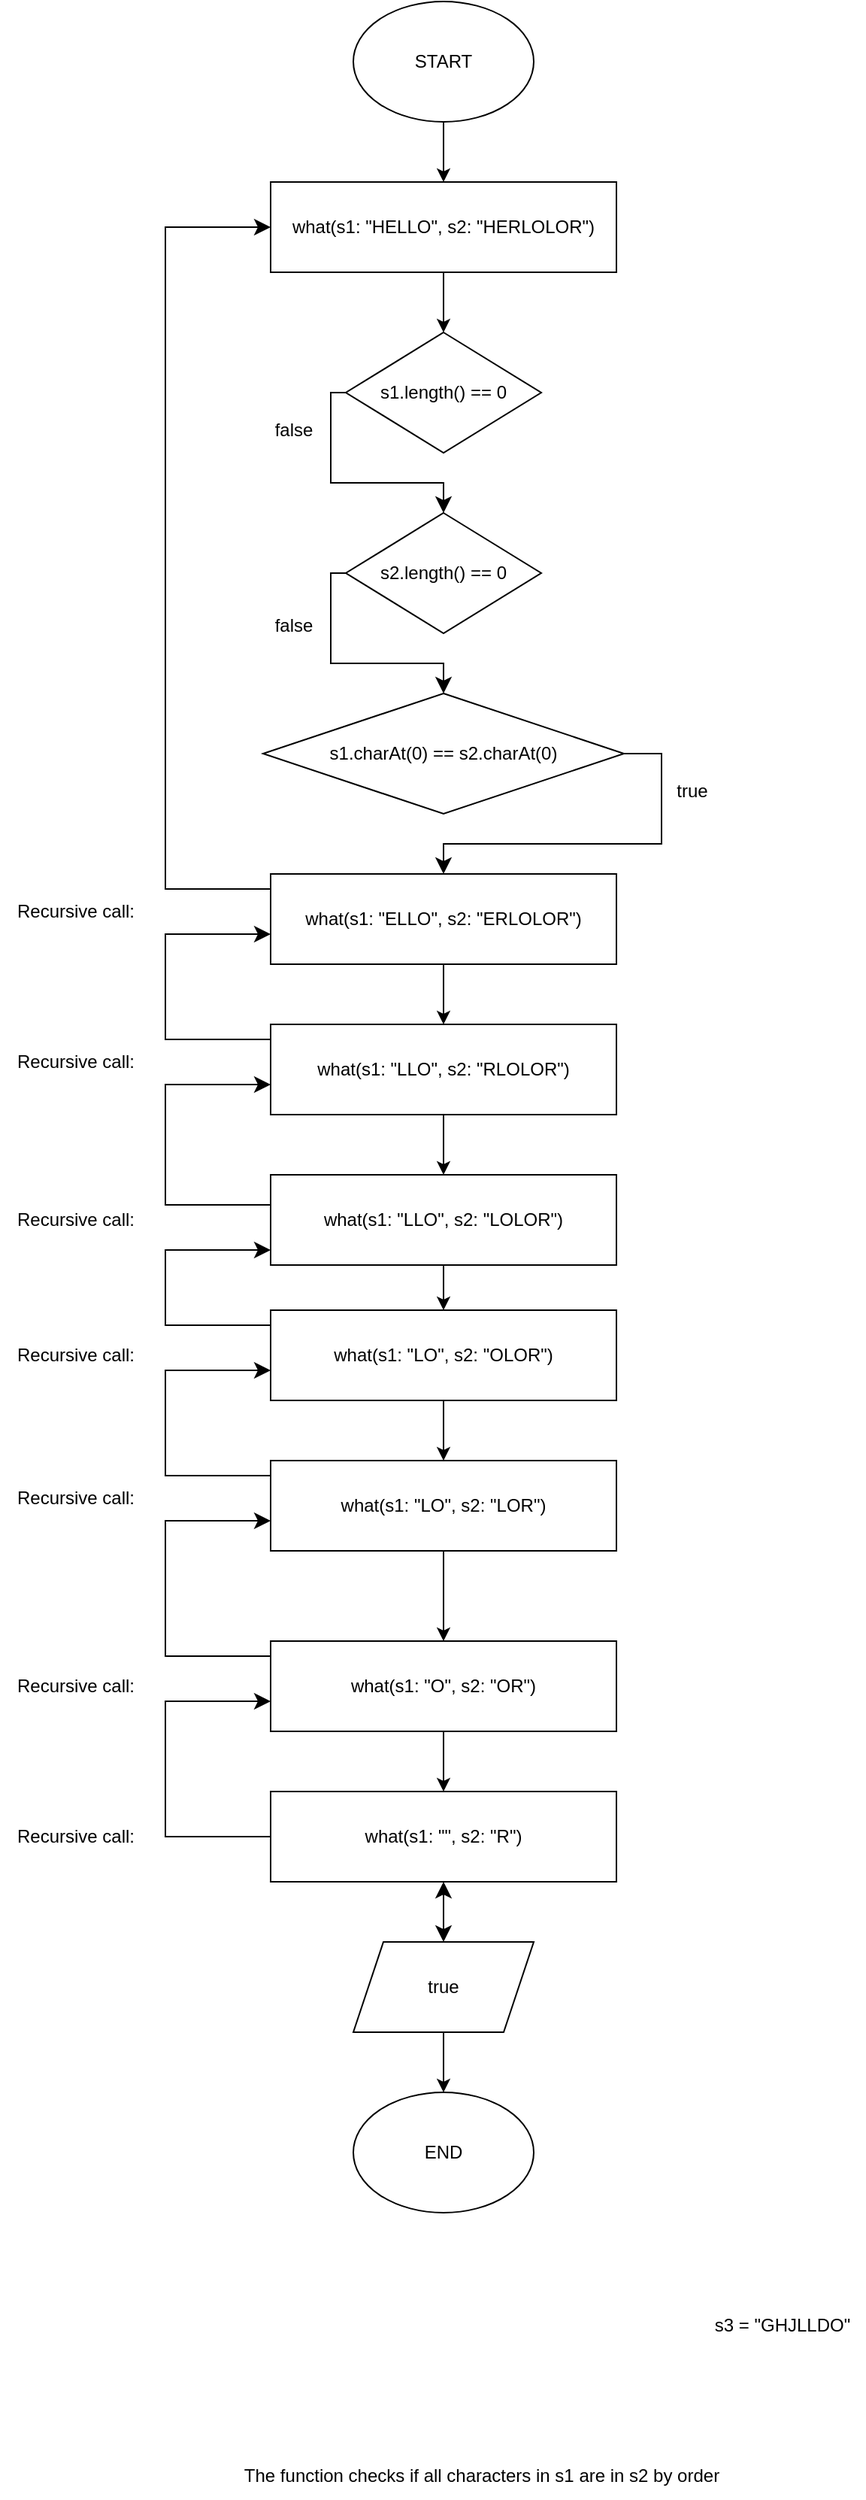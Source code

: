 <mxfile>
    <diagram id="GkYI1mCaU7_gKp35YJhw" name="Page-1">
        <mxGraphModel dx="1448" dy="585" grid="1" gridSize="10" guides="1" tooltips="1" connect="1" arrows="1" fold="1" page="1" pageScale="1" pageWidth="850" pageHeight="1100" math="0" shadow="0">
            <root>
                <mxCell id="0"/>
                <mxCell id="1" parent="0"/>
                <mxCell id="5" style="edgeStyle=none;html=1;" edge="1" parent="1" source="2" target="3">
                    <mxGeometry relative="1" as="geometry"/>
                </mxCell>
                <mxCell id="2" value="START" style="ellipse;whiteSpace=wrap;html=1;" vertex="1" parent="1">
                    <mxGeometry x="365" y="40" width="120" height="80" as="geometry"/>
                </mxCell>
                <mxCell id="7" style="edgeStyle=none;html=1;" edge="1" parent="1" source="3" target="6">
                    <mxGeometry relative="1" as="geometry"/>
                </mxCell>
                <mxCell id="3" value="what(s1: &quot;HELLO&quot;, s2: &quot;HERLOLOR&quot;)" style="whiteSpace=wrap;html=1;" vertex="1" parent="1">
                    <mxGeometry x="310" y="160" width="230" height="60" as="geometry"/>
                </mxCell>
                <mxCell id="6" value="s1.length() == 0" style="rhombus;whiteSpace=wrap;html=1;" vertex="1" parent="1">
                    <mxGeometry x="360" y="260" width="130" height="80" as="geometry"/>
                </mxCell>
                <mxCell id="8" value="false" style="text;html=1;align=center;verticalAlign=middle;resizable=0;points=[];autosize=1;strokeColor=none;fillColor=none;" vertex="1" parent="1">
                    <mxGeometry x="300" y="310" width="50" height="30" as="geometry"/>
                </mxCell>
                <mxCell id="9" value="s2.length() == 0" style="rhombus;whiteSpace=wrap;html=1;" vertex="1" parent="1">
                    <mxGeometry x="360" y="380" width="130" height="80" as="geometry"/>
                </mxCell>
                <mxCell id="10" value="" style="edgeStyle=segmentEdgeStyle;endArrow=classic;html=1;curved=0;rounded=0;endSize=8;startSize=8;sourcePerimeterSpacing=0;targetPerimeterSpacing=0;" edge="1" parent="1" source="6" target="9">
                    <mxGeometry width="100" relative="1" as="geometry">
                        <mxPoint x="390" y="390" as="sourcePoint"/>
                        <mxPoint x="490" y="430" as="targetPoint"/>
                        <Array as="points">
                            <mxPoint x="350" y="300"/>
                            <mxPoint x="350" y="360"/>
                            <mxPoint x="425" y="360"/>
                        </Array>
                    </mxGeometry>
                </mxCell>
                <mxCell id="11" value="" style="edgeStyle=segmentEdgeStyle;endArrow=classic;html=1;curved=0;rounded=0;endSize=8;startSize=8;sourcePerimeterSpacing=0;targetPerimeterSpacing=0;" edge="1" parent="1">
                    <mxGeometry width="100" relative="1" as="geometry">
                        <mxPoint x="360" y="420" as="sourcePoint"/>
                        <mxPoint x="425" y="500" as="targetPoint"/>
                        <Array as="points">
                            <mxPoint x="350" y="420"/>
                            <mxPoint x="350" y="480"/>
                            <mxPoint x="425" y="480"/>
                        </Array>
                    </mxGeometry>
                </mxCell>
                <mxCell id="12" value="false" style="text;html=1;align=center;verticalAlign=middle;resizable=0;points=[];autosize=1;strokeColor=none;fillColor=none;" vertex="1" parent="1">
                    <mxGeometry x="300" y="440" width="50" height="30" as="geometry"/>
                </mxCell>
                <mxCell id="13" value="s1.charAt(0) == s2.charAt(0)" style="rhombus;whiteSpace=wrap;html=1;" vertex="1" parent="1">
                    <mxGeometry x="305" y="500" width="240" height="80" as="geometry"/>
                </mxCell>
                <mxCell id="14" value="" style="edgeStyle=segmentEdgeStyle;endArrow=classic;html=1;curved=0;rounded=0;endSize=8;startSize=8;sourcePerimeterSpacing=0;targetPerimeterSpacing=0;" edge="1" parent="1" source="13" target="15">
                    <mxGeometry width="100" relative="1" as="geometry">
                        <mxPoint x="570" y="540" as="sourcePoint"/>
                        <mxPoint x="635" y="620" as="targetPoint"/>
                        <Array as="points">
                            <mxPoint x="570" y="540"/>
                            <mxPoint x="570" y="600"/>
                            <mxPoint x="425" y="600"/>
                        </Array>
                    </mxGeometry>
                </mxCell>
                <mxCell id="18" style="edgeStyle=none;html=1;" edge="1" parent="1" source="15" target="17">
                    <mxGeometry relative="1" as="geometry"/>
                </mxCell>
                <mxCell id="15" value="what(s1: &quot;ELLO&quot;, s2: &quot;ERLOLOR&quot;)" style="whiteSpace=wrap;html=1;" vertex="1" parent="1">
                    <mxGeometry x="310" y="620" width="230" height="60" as="geometry"/>
                </mxCell>
                <mxCell id="16" value="true" style="text;html=1;align=center;verticalAlign=middle;resizable=0;points=[];autosize=1;strokeColor=none;fillColor=none;" vertex="1" parent="1">
                    <mxGeometry x="570" y="550" width="40" height="30" as="geometry"/>
                </mxCell>
                <mxCell id="20" style="edgeStyle=none;html=1;" edge="1" parent="1" source="17" target="19">
                    <mxGeometry relative="1" as="geometry"/>
                </mxCell>
                <mxCell id="17" value="what(s1: &quot;LLO&quot;, s2: &quot;RLOLOR&quot;)" style="whiteSpace=wrap;html=1;" vertex="1" parent="1">
                    <mxGeometry x="310" y="720" width="230" height="60" as="geometry"/>
                </mxCell>
                <mxCell id="22" style="edgeStyle=none;html=1;" edge="1" parent="1" source="19" target="21">
                    <mxGeometry relative="1" as="geometry"/>
                </mxCell>
                <mxCell id="19" value="what(s1: &quot;LLO&quot;, s2: &quot;LOLOR&quot;)" style="whiteSpace=wrap;html=1;" vertex="1" parent="1">
                    <mxGeometry x="310" y="820" width="230" height="60" as="geometry"/>
                </mxCell>
                <mxCell id="24" style="edgeStyle=none;html=1;" edge="1" parent="1" source="21" target="23">
                    <mxGeometry relative="1" as="geometry"/>
                </mxCell>
                <mxCell id="21" value="what(s1: &quot;LO&quot;, s2: &quot;OLOR&quot;)" style="whiteSpace=wrap;html=1;" vertex="1" parent="1">
                    <mxGeometry x="310" y="910" width="230" height="60" as="geometry"/>
                </mxCell>
                <mxCell id="26" style="edgeStyle=none;html=1;" edge="1" parent="1" source="23" target="25">
                    <mxGeometry relative="1" as="geometry"/>
                </mxCell>
                <mxCell id="23" value="what(s1: &quot;LO&quot;, s2: &quot;LOR&quot;)" style="whiteSpace=wrap;html=1;" vertex="1" parent="1">
                    <mxGeometry x="310" y="1010" width="230" height="60" as="geometry"/>
                </mxCell>
                <mxCell id="28" style="edgeStyle=none;html=1;" edge="1" parent="1" source="25" target="27">
                    <mxGeometry relative="1" as="geometry"/>
                </mxCell>
                <mxCell id="25" value="what(s1: &quot;O&quot;, s2: &quot;OR&quot;)" style="whiteSpace=wrap;html=1;" vertex="1" parent="1">
                    <mxGeometry x="310" y="1130" width="230" height="60" as="geometry"/>
                </mxCell>
                <mxCell id="27" value="what(s1: &quot;&quot;, s2: &quot;R&quot;)" style="whiteSpace=wrap;html=1;" vertex="1" parent="1">
                    <mxGeometry x="310" y="1230" width="230" height="60" as="geometry"/>
                </mxCell>
                <mxCell id="32" style="edgeStyle=none;html=1;" edge="1" parent="1" source="30" target="31">
                    <mxGeometry relative="1" as="geometry"/>
                </mxCell>
                <mxCell id="30" value="true" style="shape=parallelogram;perimeter=parallelogramPerimeter;whiteSpace=wrap;html=1;fixedSize=1;" vertex="1" parent="1">
                    <mxGeometry x="365" y="1330" width="120" height="60" as="geometry"/>
                </mxCell>
                <mxCell id="31" value="END" style="ellipse;whiteSpace=wrap;html=1;" vertex="1" parent="1">
                    <mxGeometry x="365" y="1430" width="120" height="80" as="geometry"/>
                </mxCell>
                <mxCell id="33" value="" style="edgeStyle=segmentEdgeStyle;endArrow=classic;html=1;curved=0;rounded=0;endSize=8;startSize=8;sourcePerimeterSpacing=0;targetPerimeterSpacing=0;" edge="1" parent="1" source="27" target="25">
                    <mxGeometry width="100" relative="1" as="geometry">
                        <mxPoint x="190" y="1120" as="sourcePoint"/>
                        <mxPoint x="290" y="1160" as="targetPoint"/>
                        <Array as="points">
                            <mxPoint x="240" y="1260"/>
                            <mxPoint x="240" y="1170"/>
                        </Array>
                    </mxGeometry>
                </mxCell>
                <mxCell id="34" value="" style="edgeStyle=segmentEdgeStyle;endArrow=classic;html=1;curved=0;rounded=0;endSize=8;startSize=8;sourcePerimeterSpacing=0;targetPerimeterSpacing=0;" edge="1" parent="1" target="23">
                    <mxGeometry width="100" relative="1" as="geometry">
                        <mxPoint x="310" y="1140" as="sourcePoint"/>
                        <mxPoint x="310" y="1040" as="targetPoint"/>
                        <Array as="points">
                            <mxPoint x="240" y="1140"/>
                            <mxPoint x="240" y="1050"/>
                        </Array>
                    </mxGeometry>
                </mxCell>
                <mxCell id="35" value="" style="edgeStyle=segmentEdgeStyle;endArrow=classic;html=1;curved=0;rounded=0;endSize=8;startSize=8;sourcePerimeterSpacing=0;targetPerimeterSpacing=0;" edge="1" parent="1" source="23" target="21">
                    <mxGeometry width="100" relative="1" as="geometry">
                        <mxPoint x="310" y="1020" as="sourcePoint"/>
                        <mxPoint x="310" y="930" as="targetPoint"/>
                        <Array as="points">
                            <mxPoint x="240" y="1020"/>
                            <mxPoint x="240" y="950"/>
                        </Array>
                    </mxGeometry>
                </mxCell>
                <mxCell id="36" value="" style="edgeStyle=segmentEdgeStyle;endArrow=classic;html=1;curved=0;rounded=0;endSize=8;startSize=8;sourcePerimeterSpacing=0;targetPerimeterSpacing=0;" edge="1" parent="1" target="19">
                    <mxGeometry width="100" relative="1" as="geometry">
                        <mxPoint x="310" y="920" as="sourcePoint"/>
                        <mxPoint x="310" y="850" as="targetPoint"/>
                        <Array as="points">
                            <mxPoint x="240" y="920"/>
                            <mxPoint x="240" y="870"/>
                        </Array>
                    </mxGeometry>
                </mxCell>
                <mxCell id="37" value="" style="edgeStyle=segmentEdgeStyle;endArrow=classic;html=1;curved=0;rounded=0;endSize=8;startSize=8;sourcePerimeterSpacing=0;targetPerimeterSpacing=0;" edge="1" parent="1" target="17">
                    <mxGeometry width="100" relative="1" as="geometry">
                        <mxPoint x="310" y="840" as="sourcePoint"/>
                        <mxPoint x="310" y="790" as="targetPoint"/>
                        <Array as="points">
                            <mxPoint x="240" y="840"/>
                            <mxPoint x="240" y="760"/>
                        </Array>
                    </mxGeometry>
                </mxCell>
                <mxCell id="38" value="" style="edgeStyle=segmentEdgeStyle;endArrow=classic;html=1;curved=0;rounded=0;endSize=8;startSize=8;sourcePerimeterSpacing=0;targetPerimeterSpacing=0;" edge="1" parent="1" target="15">
                    <mxGeometry width="100" relative="1" as="geometry">
                        <mxPoint x="310" y="730" as="sourcePoint"/>
                        <mxPoint x="310" y="650" as="targetPoint"/>
                        <Array as="points">
                            <mxPoint x="240" y="730"/>
                            <mxPoint x="240" y="660"/>
                        </Array>
                    </mxGeometry>
                </mxCell>
                <mxCell id="40" value="" style="edgeStyle=segmentEdgeStyle;endArrow=classic;html=1;curved=0;rounded=0;endSize=8;startSize=8;sourcePerimeterSpacing=0;targetPerimeterSpacing=0;" edge="1" parent="1" target="3">
                    <mxGeometry width="100" relative="1" as="geometry">
                        <mxPoint x="310" y="630" as="sourcePoint"/>
                        <mxPoint x="310" y="560" as="targetPoint"/>
                        <Array as="points">
                            <mxPoint x="240" y="630"/>
                            <mxPoint x="240" y="190"/>
                        </Array>
                    </mxGeometry>
                </mxCell>
                <mxCell id="42" value="" style="edgeStyle=none;orthogonalLoop=1;jettySize=auto;html=1;endArrow=classic;startArrow=classic;endSize=8;startSize=8;" edge="1" parent="1" source="30" target="27">
                    <mxGeometry width="100" relative="1" as="geometry">
                        <mxPoint x="380" y="1310" as="sourcePoint"/>
                        <mxPoint x="480" y="1310" as="targetPoint"/>
                        <Array as="points"/>
                    </mxGeometry>
                </mxCell>
                <mxCell id="43" value="Recursive call:" style="text;html=1;align=center;verticalAlign=middle;resizable=0;points=[];autosize=1;strokeColor=none;fillColor=none;" vertex="1" parent="1">
                    <mxGeometry x="130" y="630" width="100" height="30" as="geometry"/>
                </mxCell>
                <mxCell id="44" value="Recursive call:" style="text;html=1;align=center;verticalAlign=middle;resizable=0;points=[];autosize=1;strokeColor=none;fillColor=none;" vertex="1" parent="1">
                    <mxGeometry x="130" y="730" width="100" height="30" as="geometry"/>
                </mxCell>
                <mxCell id="45" value="Recursive call:" style="text;html=1;align=center;verticalAlign=middle;resizable=0;points=[];autosize=1;strokeColor=none;fillColor=none;" vertex="1" parent="1">
                    <mxGeometry x="130" y="835" width="100" height="30" as="geometry"/>
                </mxCell>
                <mxCell id="46" value="Recursive call:" style="text;html=1;align=center;verticalAlign=middle;resizable=0;points=[];autosize=1;strokeColor=none;fillColor=none;" vertex="1" parent="1">
                    <mxGeometry x="130" y="925" width="100" height="30" as="geometry"/>
                </mxCell>
                <mxCell id="47" value="Recursive call:" style="text;html=1;align=center;verticalAlign=middle;resizable=0;points=[];autosize=1;strokeColor=none;fillColor=none;" vertex="1" parent="1">
                    <mxGeometry x="130" y="1020" width="100" height="30" as="geometry"/>
                </mxCell>
                <mxCell id="48" value="Recursive call:" style="text;html=1;align=center;verticalAlign=middle;resizable=0;points=[];autosize=1;strokeColor=none;fillColor=none;" vertex="1" parent="1">
                    <mxGeometry x="130" y="1145" width="100" height="30" as="geometry"/>
                </mxCell>
                <mxCell id="49" value="Recursive call:" style="text;html=1;align=center;verticalAlign=middle;resizable=0;points=[];autosize=1;strokeColor=none;fillColor=none;" vertex="1" parent="1">
                    <mxGeometry x="130" y="1245" width="100" height="30" as="geometry"/>
                </mxCell>
                <mxCell id="51" value="s3 = &quot;GHJLLDO&quot;" style="text;html=1;align=center;verticalAlign=middle;resizable=0;points=[];autosize=1;strokeColor=none;fillColor=none;" vertex="1" parent="1">
                    <mxGeometry x="595" y="1570" width="110" height="30" as="geometry"/>
                </mxCell>
                <mxCell id="52" value="The function checks if all characters in s1 are in s2 by order" style="text;html=1;align=center;verticalAlign=middle;resizable=0;points=[];autosize=1;strokeColor=none;fillColor=none;" vertex="1" parent="1">
                    <mxGeometry x="280" y="1670" width="340" height="30" as="geometry"/>
                </mxCell>
            </root>
        </mxGraphModel>
    </diagram>
</mxfile>